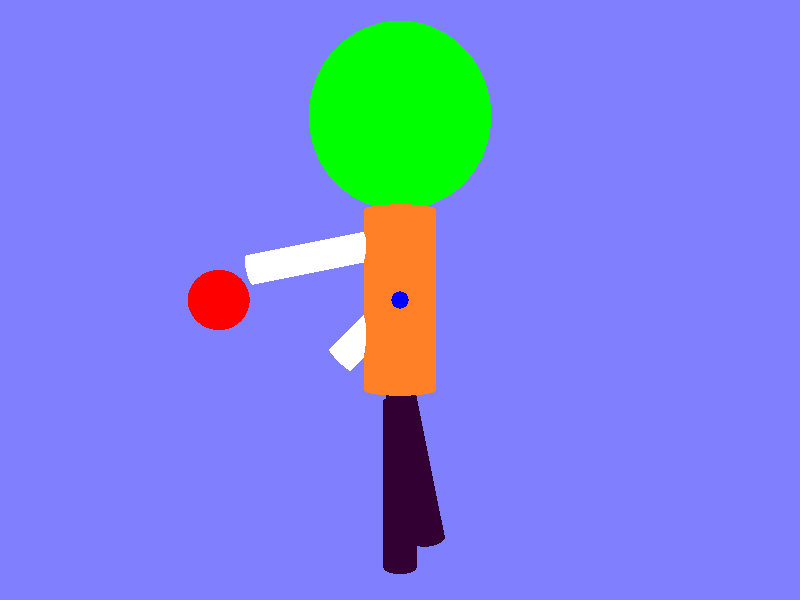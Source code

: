 camera {
        location <0,0,20>
        look_at <0,0,0>
}

background{
    color rgb <0,0,0>
}

light_source {
       <5,5,5>
        rgb <1,1,1>
}


plane {
        z,
        0
        pigment { rgb <0.5,0.5,1> }
}

sphere {
        <0,0,0>,
        0.2
        pigment { rgb <0.7,0.7,0.7> }
}

sphere {
        <6,0,0>,
        1
        pigment { rgb <1,0,0> }
}

sphere {
        <0,6,0>,
        3
        pigment { rgb <0,1,0> }
}

sphere {
        <0,0,6>,
        0.2
        pigment { rgb <0,0,1> }
}

cylinder{   

<0,3,0>,
<0,-3,0>,
        1.2
        pigment { color rgb  <1,0.5,0.15> }
}

cylinder{
       
        <5,1,0>,
<0,2,0>,
        0.5
        pigment { rgb <1,1,1> }
}

cylinder{
       
        <0,0,0>,
<2,-2,0>,
        0.5
        pigment { color rgb <1,1,1> }
}

cylinder{
       
        <0,-3,2>,
	<0,-8,2>,
        0.5
        pigment { rgb <0.2,0,0.2> }
}

cylinder{
        <-1,-8,0>,
        <0,-3,0>,
        0.5
        pigment { rgb <0.2,0,0.2> }
}


